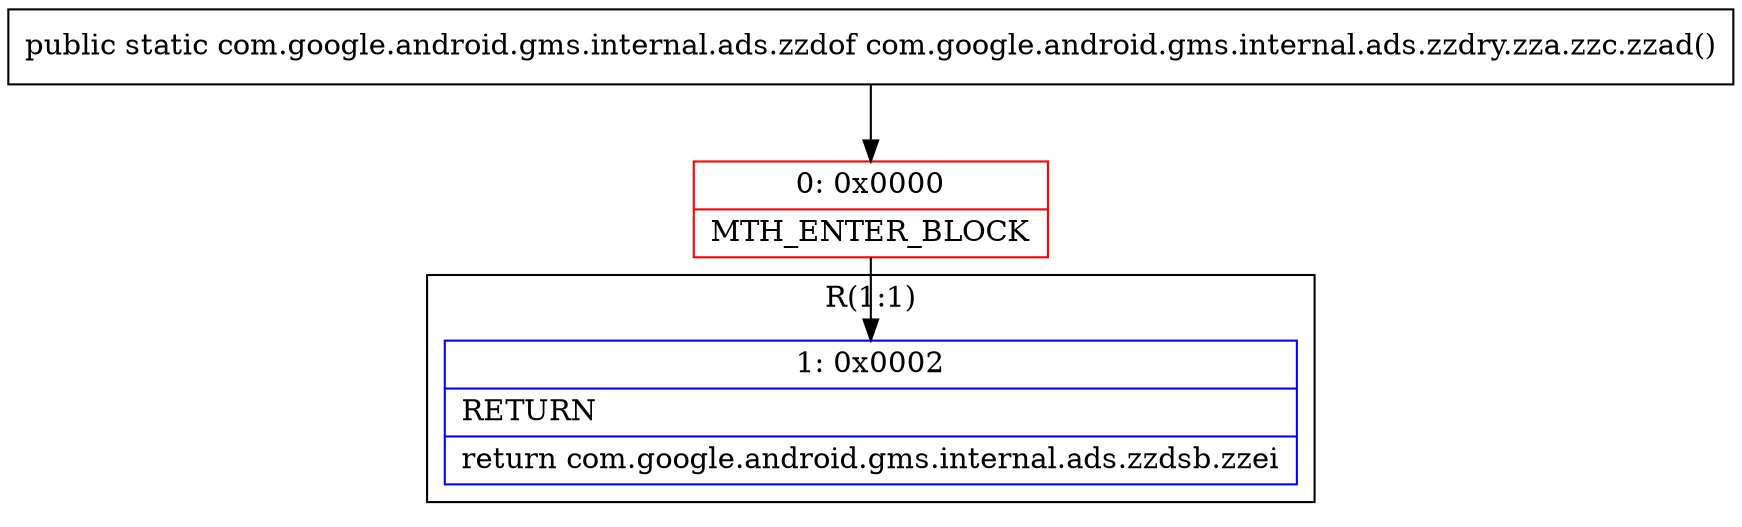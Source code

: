 digraph "CFG forcom.google.android.gms.internal.ads.zzdry.zza.zzc.zzad()Lcom\/google\/android\/gms\/internal\/ads\/zzdof;" {
subgraph cluster_Region_238236743 {
label = "R(1:1)";
node [shape=record,color=blue];
Node_1 [shape=record,label="{1\:\ 0x0002|RETURN\l|return com.google.android.gms.internal.ads.zzdsb.zzei\l}"];
}
Node_0 [shape=record,color=red,label="{0\:\ 0x0000|MTH_ENTER_BLOCK\l}"];
MethodNode[shape=record,label="{public static com.google.android.gms.internal.ads.zzdof com.google.android.gms.internal.ads.zzdry.zza.zzc.zzad() }"];
MethodNode -> Node_0;
Node_0 -> Node_1;
}

